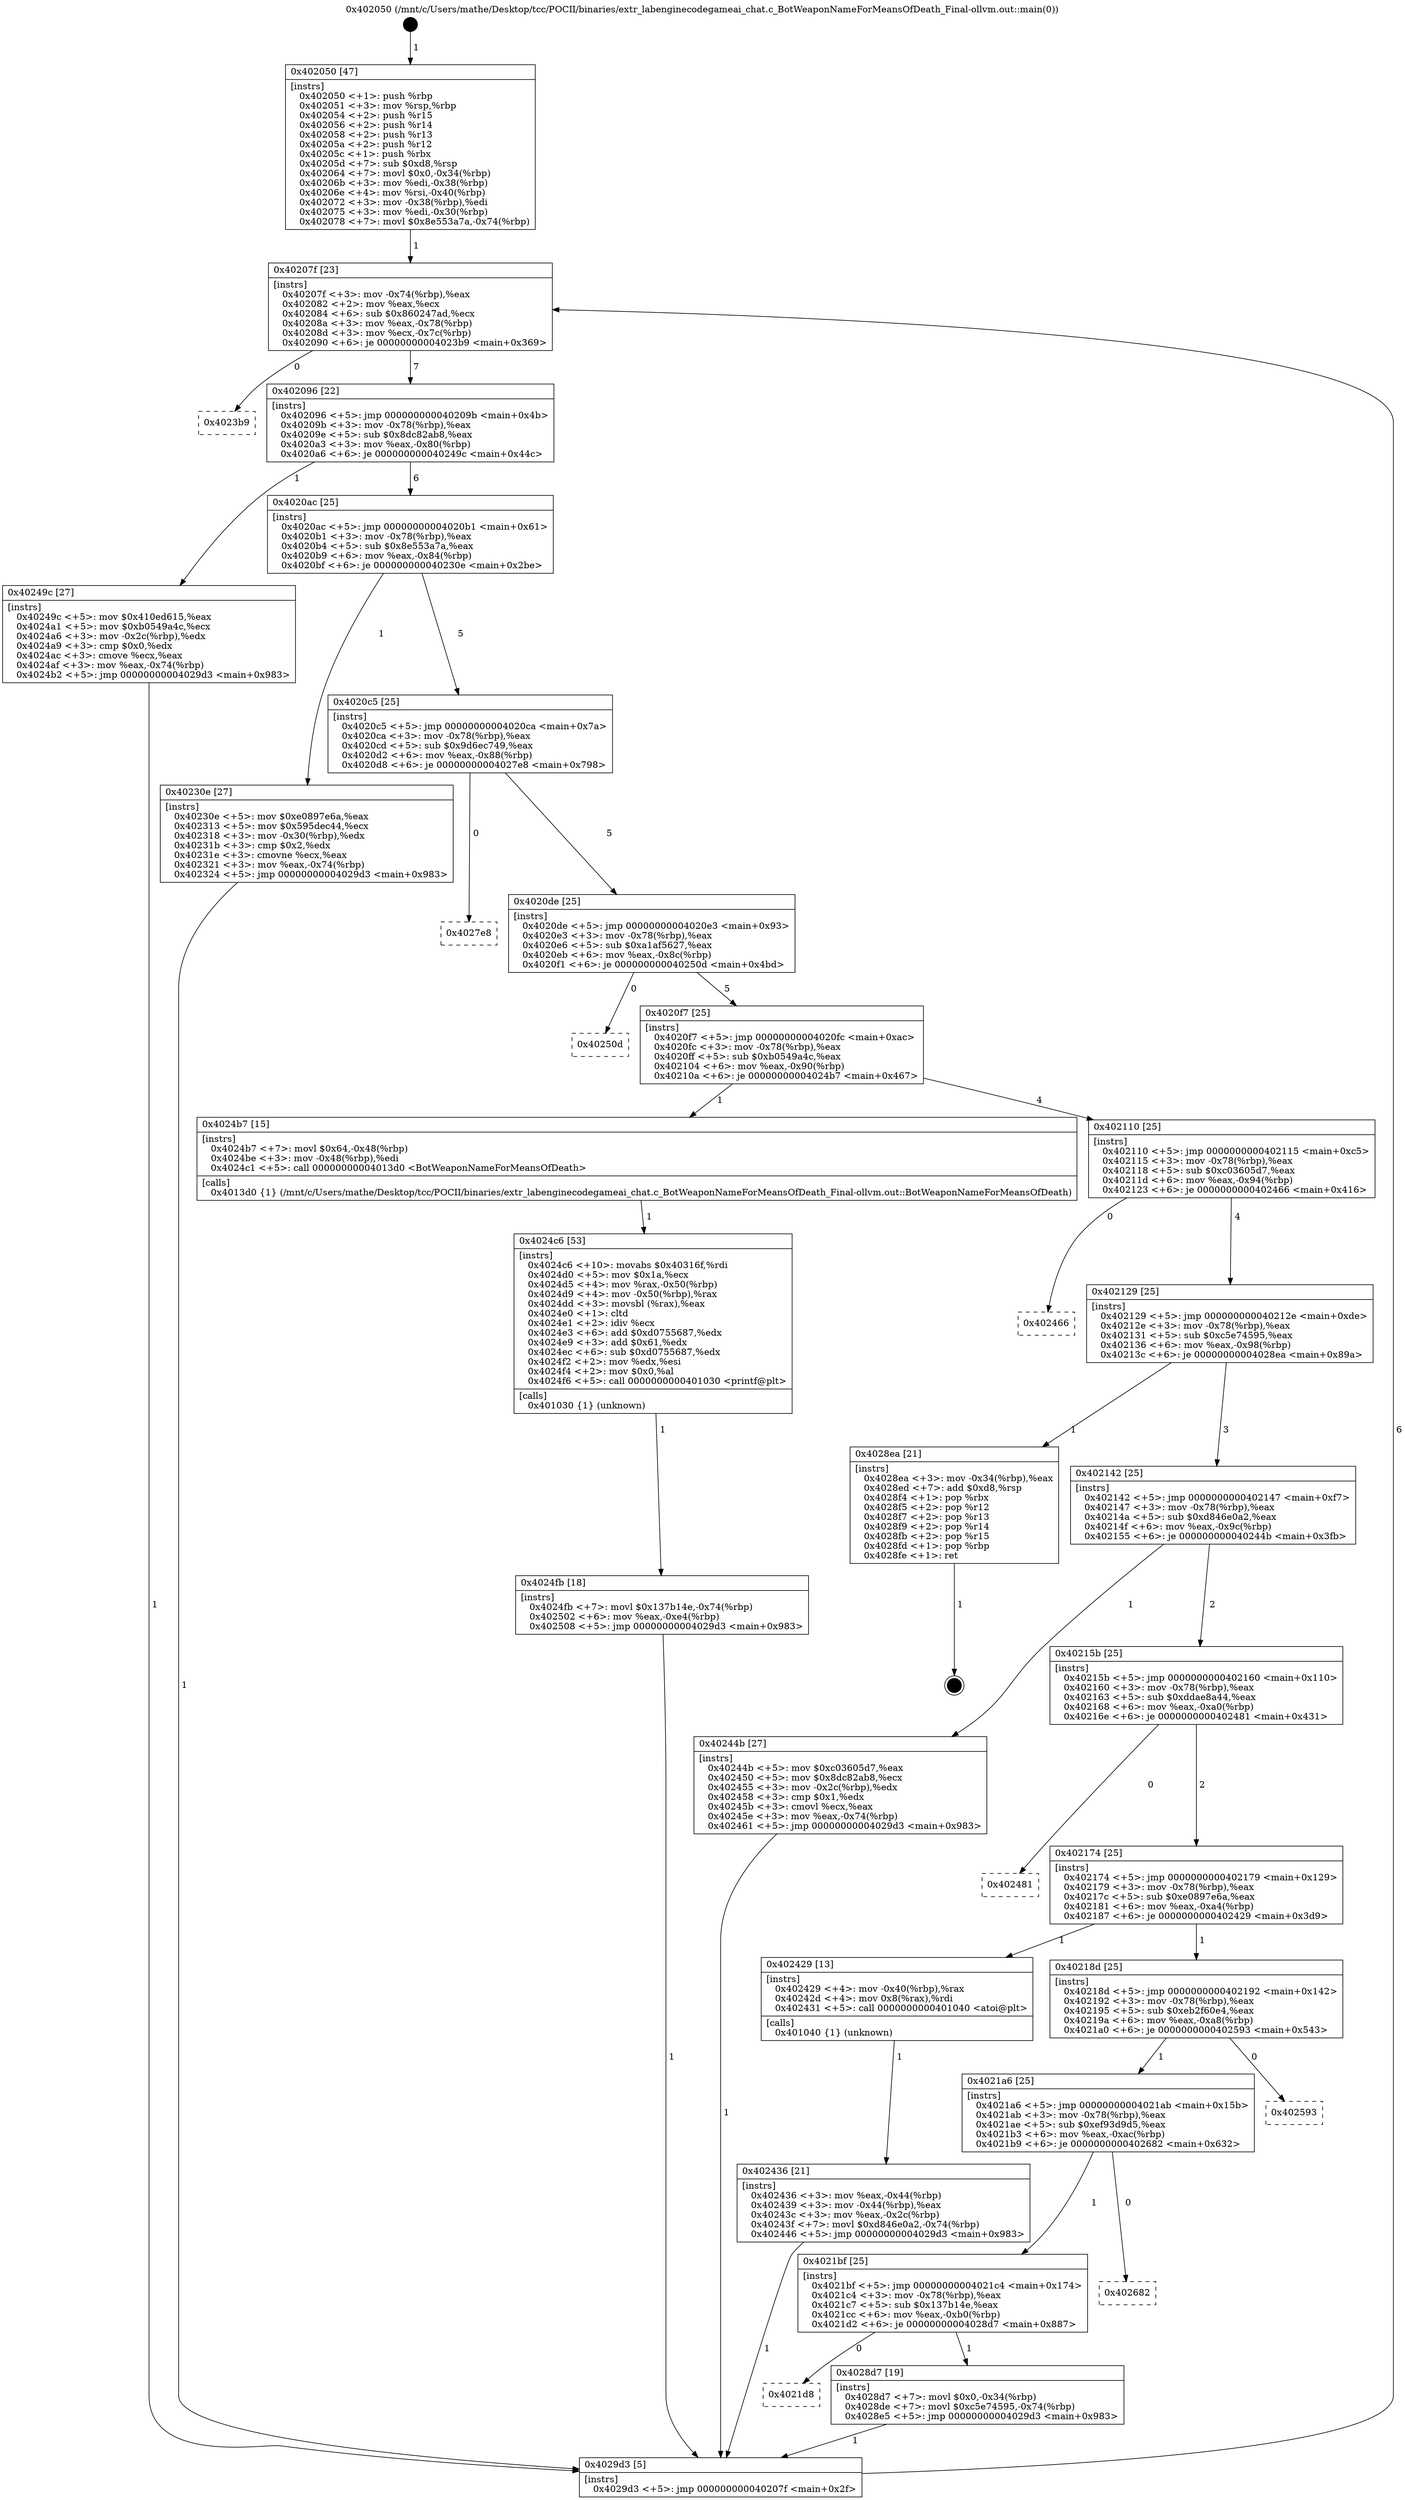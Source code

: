 digraph "0x402050" {
  label = "0x402050 (/mnt/c/Users/mathe/Desktop/tcc/POCII/binaries/extr_labenginecodegameai_chat.c_BotWeaponNameForMeansOfDeath_Final-ollvm.out::main(0))"
  labelloc = "t"
  node[shape=record]

  Entry [label="",width=0.3,height=0.3,shape=circle,fillcolor=black,style=filled]
  "0x40207f" [label="{
     0x40207f [23]\l
     | [instrs]\l
     &nbsp;&nbsp;0x40207f \<+3\>: mov -0x74(%rbp),%eax\l
     &nbsp;&nbsp;0x402082 \<+2\>: mov %eax,%ecx\l
     &nbsp;&nbsp;0x402084 \<+6\>: sub $0x860247ad,%ecx\l
     &nbsp;&nbsp;0x40208a \<+3\>: mov %eax,-0x78(%rbp)\l
     &nbsp;&nbsp;0x40208d \<+3\>: mov %ecx,-0x7c(%rbp)\l
     &nbsp;&nbsp;0x402090 \<+6\>: je 00000000004023b9 \<main+0x369\>\l
  }"]
  "0x4023b9" [label="{
     0x4023b9\l
  }", style=dashed]
  "0x402096" [label="{
     0x402096 [22]\l
     | [instrs]\l
     &nbsp;&nbsp;0x402096 \<+5\>: jmp 000000000040209b \<main+0x4b\>\l
     &nbsp;&nbsp;0x40209b \<+3\>: mov -0x78(%rbp),%eax\l
     &nbsp;&nbsp;0x40209e \<+5\>: sub $0x8dc82ab8,%eax\l
     &nbsp;&nbsp;0x4020a3 \<+3\>: mov %eax,-0x80(%rbp)\l
     &nbsp;&nbsp;0x4020a6 \<+6\>: je 000000000040249c \<main+0x44c\>\l
  }"]
  Exit [label="",width=0.3,height=0.3,shape=circle,fillcolor=black,style=filled,peripheries=2]
  "0x40249c" [label="{
     0x40249c [27]\l
     | [instrs]\l
     &nbsp;&nbsp;0x40249c \<+5\>: mov $0x410ed615,%eax\l
     &nbsp;&nbsp;0x4024a1 \<+5\>: mov $0xb0549a4c,%ecx\l
     &nbsp;&nbsp;0x4024a6 \<+3\>: mov -0x2c(%rbp),%edx\l
     &nbsp;&nbsp;0x4024a9 \<+3\>: cmp $0x0,%edx\l
     &nbsp;&nbsp;0x4024ac \<+3\>: cmove %ecx,%eax\l
     &nbsp;&nbsp;0x4024af \<+3\>: mov %eax,-0x74(%rbp)\l
     &nbsp;&nbsp;0x4024b2 \<+5\>: jmp 00000000004029d3 \<main+0x983\>\l
  }"]
  "0x4020ac" [label="{
     0x4020ac [25]\l
     | [instrs]\l
     &nbsp;&nbsp;0x4020ac \<+5\>: jmp 00000000004020b1 \<main+0x61\>\l
     &nbsp;&nbsp;0x4020b1 \<+3\>: mov -0x78(%rbp),%eax\l
     &nbsp;&nbsp;0x4020b4 \<+5\>: sub $0x8e553a7a,%eax\l
     &nbsp;&nbsp;0x4020b9 \<+6\>: mov %eax,-0x84(%rbp)\l
     &nbsp;&nbsp;0x4020bf \<+6\>: je 000000000040230e \<main+0x2be\>\l
  }"]
  "0x4021d8" [label="{
     0x4021d8\l
  }", style=dashed]
  "0x40230e" [label="{
     0x40230e [27]\l
     | [instrs]\l
     &nbsp;&nbsp;0x40230e \<+5\>: mov $0xe0897e6a,%eax\l
     &nbsp;&nbsp;0x402313 \<+5\>: mov $0x595dec44,%ecx\l
     &nbsp;&nbsp;0x402318 \<+3\>: mov -0x30(%rbp),%edx\l
     &nbsp;&nbsp;0x40231b \<+3\>: cmp $0x2,%edx\l
     &nbsp;&nbsp;0x40231e \<+3\>: cmovne %ecx,%eax\l
     &nbsp;&nbsp;0x402321 \<+3\>: mov %eax,-0x74(%rbp)\l
     &nbsp;&nbsp;0x402324 \<+5\>: jmp 00000000004029d3 \<main+0x983\>\l
  }"]
  "0x4020c5" [label="{
     0x4020c5 [25]\l
     | [instrs]\l
     &nbsp;&nbsp;0x4020c5 \<+5\>: jmp 00000000004020ca \<main+0x7a\>\l
     &nbsp;&nbsp;0x4020ca \<+3\>: mov -0x78(%rbp),%eax\l
     &nbsp;&nbsp;0x4020cd \<+5\>: sub $0x9d6ec749,%eax\l
     &nbsp;&nbsp;0x4020d2 \<+6\>: mov %eax,-0x88(%rbp)\l
     &nbsp;&nbsp;0x4020d8 \<+6\>: je 00000000004027e8 \<main+0x798\>\l
  }"]
  "0x4029d3" [label="{
     0x4029d3 [5]\l
     | [instrs]\l
     &nbsp;&nbsp;0x4029d3 \<+5\>: jmp 000000000040207f \<main+0x2f\>\l
  }"]
  "0x402050" [label="{
     0x402050 [47]\l
     | [instrs]\l
     &nbsp;&nbsp;0x402050 \<+1\>: push %rbp\l
     &nbsp;&nbsp;0x402051 \<+3\>: mov %rsp,%rbp\l
     &nbsp;&nbsp;0x402054 \<+2\>: push %r15\l
     &nbsp;&nbsp;0x402056 \<+2\>: push %r14\l
     &nbsp;&nbsp;0x402058 \<+2\>: push %r13\l
     &nbsp;&nbsp;0x40205a \<+2\>: push %r12\l
     &nbsp;&nbsp;0x40205c \<+1\>: push %rbx\l
     &nbsp;&nbsp;0x40205d \<+7\>: sub $0xd8,%rsp\l
     &nbsp;&nbsp;0x402064 \<+7\>: movl $0x0,-0x34(%rbp)\l
     &nbsp;&nbsp;0x40206b \<+3\>: mov %edi,-0x38(%rbp)\l
     &nbsp;&nbsp;0x40206e \<+4\>: mov %rsi,-0x40(%rbp)\l
     &nbsp;&nbsp;0x402072 \<+3\>: mov -0x38(%rbp),%edi\l
     &nbsp;&nbsp;0x402075 \<+3\>: mov %edi,-0x30(%rbp)\l
     &nbsp;&nbsp;0x402078 \<+7\>: movl $0x8e553a7a,-0x74(%rbp)\l
  }"]
  "0x4028d7" [label="{
     0x4028d7 [19]\l
     | [instrs]\l
     &nbsp;&nbsp;0x4028d7 \<+7\>: movl $0x0,-0x34(%rbp)\l
     &nbsp;&nbsp;0x4028de \<+7\>: movl $0xc5e74595,-0x74(%rbp)\l
     &nbsp;&nbsp;0x4028e5 \<+5\>: jmp 00000000004029d3 \<main+0x983\>\l
  }"]
  "0x4027e8" [label="{
     0x4027e8\l
  }", style=dashed]
  "0x4020de" [label="{
     0x4020de [25]\l
     | [instrs]\l
     &nbsp;&nbsp;0x4020de \<+5\>: jmp 00000000004020e3 \<main+0x93\>\l
     &nbsp;&nbsp;0x4020e3 \<+3\>: mov -0x78(%rbp),%eax\l
     &nbsp;&nbsp;0x4020e6 \<+5\>: sub $0xa1af5627,%eax\l
     &nbsp;&nbsp;0x4020eb \<+6\>: mov %eax,-0x8c(%rbp)\l
     &nbsp;&nbsp;0x4020f1 \<+6\>: je 000000000040250d \<main+0x4bd\>\l
  }"]
  "0x4021bf" [label="{
     0x4021bf [25]\l
     | [instrs]\l
     &nbsp;&nbsp;0x4021bf \<+5\>: jmp 00000000004021c4 \<main+0x174\>\l
     &nbsp;&nbsp;0x4021c4 \<+3\>: mov -0x78(%rbp),%eax\l
     &nbsp;&nbsp;0x4021c7 \<+5\>: sub $0x137b14e,%eax\l
     &nbsp;&nbsp;0x4021cc \<+6\>: mov %eax,-0xb0(%rbp)\l
     &nbsp;&nbsp;0x4021d2 \<+6\>: je 00000000004028d7 \<main+0x887\>\l
  }"]
  "0x40250d" [label="{
     0x40250d\l
  }", style=dashed]
  "0x4020f7" [label="{
     0x4020f7 [25]\l
     | [instrs]\l
     &nbsp;&nbsp;0x4020f7 \<+5\>: jmp 00000000004020fc \<main+0xac\>\l
     &nbsp;&nbsp;0x4020fc \<+3\>: mov -0x78(%rbp),%eax\l
     &nbsp;&nbsp;0x4020ff \<+5\>: sub $0xb0549a4c,%eax\l
     &nbsp;&nbsp;0x402104 \<+6\>: mov %eax,-0x90(%rbp)\l
     &nbsp;&nbsp;0x40210a \<+6\>: je 00000000004024b7 \<main+0x467\>\l
  }"]
  "0x402682" [label="{
     0x402682\l
  }", style=dashed]
  "0x4024b7" [label="{
     0x4024b7 [15]\l
     | [instrs]\l
     &nbsp;&nbsp;0x4024b7 \<+7\>: movl $0x64,-0x48(%rbp)\l
     &nbsp;&nbsp;0x4024be \<+3\>: mov -0x48(%rbp),%edi\l
     &nbsp;&nbsp;0x4024c1 \<+5\>: call 00000000004013d0 \<BotWeaponNameForMeansOfDeath\>\l
     | [calls]\l
     &nbsp;&nbsp;0x4013d0 \{1\} (/mnt/c/Users/mathe/Desktop/tcc/POCII/binaries/extr_labenginecodegameai_chat.c_BotWeaponNameForMeansOfDeath_Final-ollvm.out::BotWeaponNameForMeansOfDeath)\l
  }"]
  "0x402110" [label="{
     0x402110 [25]\l
     | [instrs]\l
     &nbsp;&nbsp;0x402110 \<+5\>: jmp 0000000000402115 \<main+0xc5\>\l
     &nbsp;&nbsp;0x402115 \<+3\>: mov -0x78(%rbp),%eax\l
     &nbsp;&nbsp;0x402118 \<+5\>: sub $0xc03605d7,%eax\l
     &nbsp;&nbsp;0x40211d \<+6\>: mov %eax,-0x94(%rbp)\l
     &nbsp;&nbsp;0x402123 \<+6\>: je 0000000000402466 \<main+0x416\>\l
  }"]
  "0x4021a6" [label="{
     0x4021a6 [25]\l
     | [instrs]\l
     &nbsp;&nbsp;0x4021a6 \<+5\>: jmp 00000000004021ab \<main+0x15b\>\l
     &nbsp;&nbsp;0x4021ab \<+3\>: mov -0x78(%rbp),%eax\l
     &nbsp;&nbsp;0x4021ae \<+5\>: sub $0xef93d9d5,%eax\l
     &nbsp;&nbsp;0x4021b3 \<+6\>: mov %eax,-0xac(%rbp)\l
     &nbsp;&nbsp;0x4021b9 \<+6\>: je 0000000000402682 \<main+0x632\>\l
  }"]
  "0x402466" [label="{
     0x402466\l
  }", style=dashed]
  "0x402129" [label="{
     0x402129 [25]\l
     | [instrs]\l
     &nbsp;&nbsp;0x402129 \<+5\>: jmp 000000000040212e \<main+0xde\>\l
     &nbsp;&nbsp;0x40212e \<+3\>: mov -0x78(%rbp),%eax\l
     &nbsp;&nbsp;0x402131 \<+5\>: sub $0xc5e74595,%eax\l
     &nbsp;&nbsp;0x402136 \<+6\>: mov %eax,-0x98(%rbp)\l
     &nbsp;&nbsp;0x40213c \<+6\>: je 00000000004028ea \<main+0x89a\>\l
  }"]
  "0x402593" [label="{
     0x402593\l
  }", style=dashed]
  "0x4028ea" [label="{
     0x4028ea [21]\l
     | [instrs]\l
     &nbsp;&nbsp;0x4028ea \<+3\>: mov -0x34(%rbp),%eax\l
     &nbsp;&nbsp;0x4028ed \<+7\>: add $0xd8,%rsp\l
     &nbsp;&nbsp;0x4028f4 \<+1\>: pop %rbx\l
     &nbsp;&nbsp;0x4028f5 \<+2\>: pop %r12\l
     &nbsp;&nbsp;0x4028f7 \<+2\>: pop %r13\l
     &nbsp;&nbsp;0x4028f9 \<+2\>: pop %r14\l
     &nbsp;&nbsp;0x4028fb \<+2\>: pop %r15\l
     &nbsp;&nbsp;0x4028fd \<+1\>: pop %rbp\l
     &nbsp;&nbsp;0x4028fe \<+1\>: ret\l
  }"]
  "0x402142" [label="{
     0x402142 [25]\l
     | [instrs]\l
     &nbsp;&nbsp;0x402142 \<+5\>: jmp 0000000000402147 \<main+0xf7\>\l
     &nbsp;&nbsp;0x402147 \<+3\>: mov -0x78(%rbp),%eax\l
     &nbsp;&nbsp;0x40214a \<+5\>: sub $0xd846e0a2,%eax\l
     &nbsp;&nbsp;0x40214f \<+6\>: mov %eax,-0x9c(%rbp)\l
     &nbsp;&nbsp;0x402155 \<+6\>: je 000000000040244b \<main+0x3fb\>\l
  }"]
  "0x4024fb" [label="{
     0x4024fb [18]\l
     | [instrs]\l
     &nbsp;&nbsp;0x4024fb \<+7\>: movl $0x137b14e,-0x74(%rbp)\l
     &nbsp;&nbsp;0x402502 \<+6\>: mov %eax,-0xe4(%rbp)\l
     &nbsp;&nbsp;0x402508 \<+5\>: jmp 00000000004029d3 \<main+0x983\>\l
  }"]
  "0x40244b" [label="{
     0x40244b [27]\l
     | [instrs]\l
     &nbsp;&nbsp;0x40244b \<+5\>: mov $0xc03605d7,%eax\l
     &nbsp;&nbsp;0x402450 \<+5\>: mov $0x8dc82ab8,%ecx\l
     &nbsp;&nbsp;0x402455 \<+3\>: mov -0x2c(%rbp),%edx\l
     &nbsp;&nbsp;0x402458 \<+3\>: cmp $0x1,%edx\l
     &nbsp;&nbsp;0x40245b \<+3\>: cmovl %ecx,%eax\l
     &nbsp;&nbsp;0x40245e \<+3\>: mov %eax,-0x74(%rbp)\l
     &nbsp;&nbsp;0x402461 \<+5\>: jmp 00000000004029d3 \<main+0x983\>\l
  }"]
  "0x40215b" [label="{
     0x40215b [25]\l
     | [instrs]\l
     &nbsp;&nbsp;0x40215b \<+5\>: jmp 0000000000402160 \<main+0x110\>\l
     &nbsp;&nbsp;0x402160 \<+3\>: mov -0x78(%rbp),%eax\l
     &nbsp;&nbsp;0x402163 \<+5\>: sub $0xddae8a44,%eax\l
     &nbsp;&nbsp;0x402168 \<+6\>: mov %eax,-0xa0(%rbp)\l
     &nbsp;&nbsp;0x40216e \<+6\>: je 0000000000402481 \<main+0x431\>\l
  }"]
  "0x4024c6" [label="{
     0x4024c6 [53]\l
     | [instrs]\l
     &nbsp;&nbsp;0x4024c6 \<+10\>: movabs $0x40316f,%rdi\l
     &nbsp;&nbsp;0x4024d0 \<+5\>: mov $0x1a,%ecx\l
     &nbsp;&nbsp;0x4024d5 \<+4\>: mov %rax,-0x50(%rbp)\l
     &nbsp;&nbsp;0x4024d9 \<+4\>: mov -0x50(%rbp),%rax\l
     &nbsp;&nbsp;0x4024dd \<+3\>: movsbl (%rax),%eax\l
     &nbsp;&nbsp;0x4024e0 \<+1\>: cltd\l
     &nbsp;&nbsp;0x4024e1 \<+2\>: idiv %ecx\l
     &nbsp;&nbsp;0x4024e3 \<+6\>: add $0xd0755687,%edx\l
     &nbsp;&nbsp;0x4024e9 \<+3\>: add $0x61,%edx\l
     &nbsp;&nbsp;0x4024ec \<+6\>: sub $0xd0755687,%edx\l
     &nbsp;&nbsp;0x4024f2 \<+2\>: mov %edx,%esi\l
     &nbsp;&nbsp;0x4024f4 \<+2\>: mov $0x0,%al\l
     &nbsp;&nbsp;0x4024f6 \<+5\>: call 0000000000401030 \<printf@plt\>\l
     | [calls]\l
     &nbsp;&nbsp;0x401030 \{1\} (unknown)\l
  }"]
  "0x402481" [label="{
     0x402481\l
  }", style=dashed]
  "0x402174" [label="{
     0x402174 [25]\l
     | [instrs]\l
     &nbsp;&nbsp;0x402174 \<+5\>: jmp 0000000000402179 \<main+0x129\>\l
     &nbsp;&nbsp;0x402179 \<+3\>: mov -0x78(%rbp),%eax\l
     &nbsp;&nbsp;0x40217c \<+5\>: sub $0xe0897e6a,%eax\l
     &nbsp;&nbsp;0x402181 \<+6\>: mov %eax,-0xa4(%rbp)\l
     &nbsp;&nbsp;0x402187 \<+6\>: je 0000000000402429 \<main+0x3d9\>\l
  }"]
  "0x402436" [label="{
     0x402436 [21]\l
     | [instrs]\l
     &nbsp;&nbsp;0x402436 \<+3\>: mov %eax,-0x44(%rbp)\l
     &nbsp;&nbsp;0x402439 \<+3\>: mov -0x44(%rbp),%eax\l
     &nbsp;&nbsp;0x40243c \<+3\>: mov %eax,-0x2c(%rbp)\l
     &nbsp;&nbsp;0x40243f \<+7\>: movl $0xd846e0a2,-0x74(%rbp)\l
     &nbsp;&nbsp;0x402446 \<+5\>: jmp 00000000004029d3 \<main+0x983\>\l
  }"]
  "0x402429" [label="{
     0x402429 [13]\l
     | [instrs]\l
     &nbsp;&nbsp;0x402429 \<+4\>: mov -0x40(%rbp),%rax\l
     &nbsp;&nbsp;0x40242d \<+4\>: mov 0x8(%rax),%rdi\l
     &nbsp;&nbsp;0x402431 \<+5\>: call 0000000000401040 \<atoi@plt\>\l
     | [calls]\l
     &nbsp;&nbsp;0x401040 \{1\} (unknown)\l
  }"]
  "0x40218d" [label="{
     0x40218d [25]\l
     | [instrs]\l
     &nbsp;&nbsp;0x40218d \<+5\>: jmp 0000000000402192 \<main+0x142\>\l
     &nbsp;&nbsp;0x402192 \<+3\>: mov -0x78(%rbp),%eax\l
     &nbsp;&nbsp;0x402195 \<+5\>: sub $0xeb2f60e4,%eax\l
     &nbsp;&nbsp;0x40219a \<+6\>: mov %eax,-0xa8(%rbp)\l
     &nbsp;&nbsp;0x4021a0 \<+6\>: je 0000000000402593 \<main+0x543\>\l
  }"]
  Entry -> "0x402050" [label=" 1"]
  "0x40207f" -> "0x4023b9" [label=" 0"]
  "0x40207f" -> "0x402096" [label=" 7"]
  "0x4028ea" -> Exit [label=" 1"]
  "0x402096" -> "0x40249c" [label=" 1"]
  "0x402096" -> "0x4020ac" [label=" 6"]
  "0x4028d7" -> "0x4029d3" [label=" 1"]
  "0x4020ac" -> "0x40230e" [label=" 1"]
  "0x4020ac" -> "0x4020c5" [label=" 5"]
  "0x40230e" -> "0x4029d3" [label=" 1"]
  "0x402050" -> "0x40207f" [label=" 1"]
  "0x4029d3" -> "0x40207f" [label=" 6"]
  "0x4021bf" -> "0x4021d8" [label=" 0"]
  "0x4020c5" -> "0x4027e8" [label=" 0"]
  "0x4020c5" -> "0x4020de" [label=" 5"]
  "0x4021bf" -> "0x4028d7" [label=" 1"]
  "0x4020de" -> "0x40250d" [label=" 0"]
  "0x4020de" -> "0x4020f7" [label=" 5"]
  "0x4021a6" -> "0x4021bf" [label=" 1"]
  "0x4020f7" -> "0x4024b7" [label=" 1"]
  "0x4020f7" -> "0x402110" [label=" 4"]
  "0x4021a6" -> "0x402682" [label=" 0"]
  "0x402110" -> "0x402466" [label=" 0"]
  "0x402110" -> "0x402129" [label=" 4"]
  "0x40218d" -> "0x4021a6" [label=" 1"]
  "0x402129" -> "0x4028ea" [label=" 1"]
  "0x402129" -> "0x402142" [label=" 3"]
  "0x40218d" -> "0x402593" [label=" 0"]
  "0x402142" -> "0x40244b" [label=" 1"]
  "0x402142" -> "0x40215b" [label=" 2"]
  "0x4024fb" -> "0x4029d3" [label=" 1"]
  "0x40215b" -> "0x402481" [label=" 0"]
  "0x40215b" -> "0x402174" [label=" 2"]
  "0x4024c6" -> "0x4024fb" [label=" 1"]
  "0x402174" -> "0x402429" [label=" 1"]
  "0x402174" -> "0x40218d" [label=" 1"]
  "0x402429" -> "0x402436" [label=" 1"]
  "0x402436" -> "0x4029d3" [label=" 1"]
  "0x40244b" -> "0x4029d3" [label=" 1"]
  "0x40249c" -> "0x4029d3" [label=" 1"]
  "0x4024b7" -> "0x4024c6" [label=" 1"]
}

